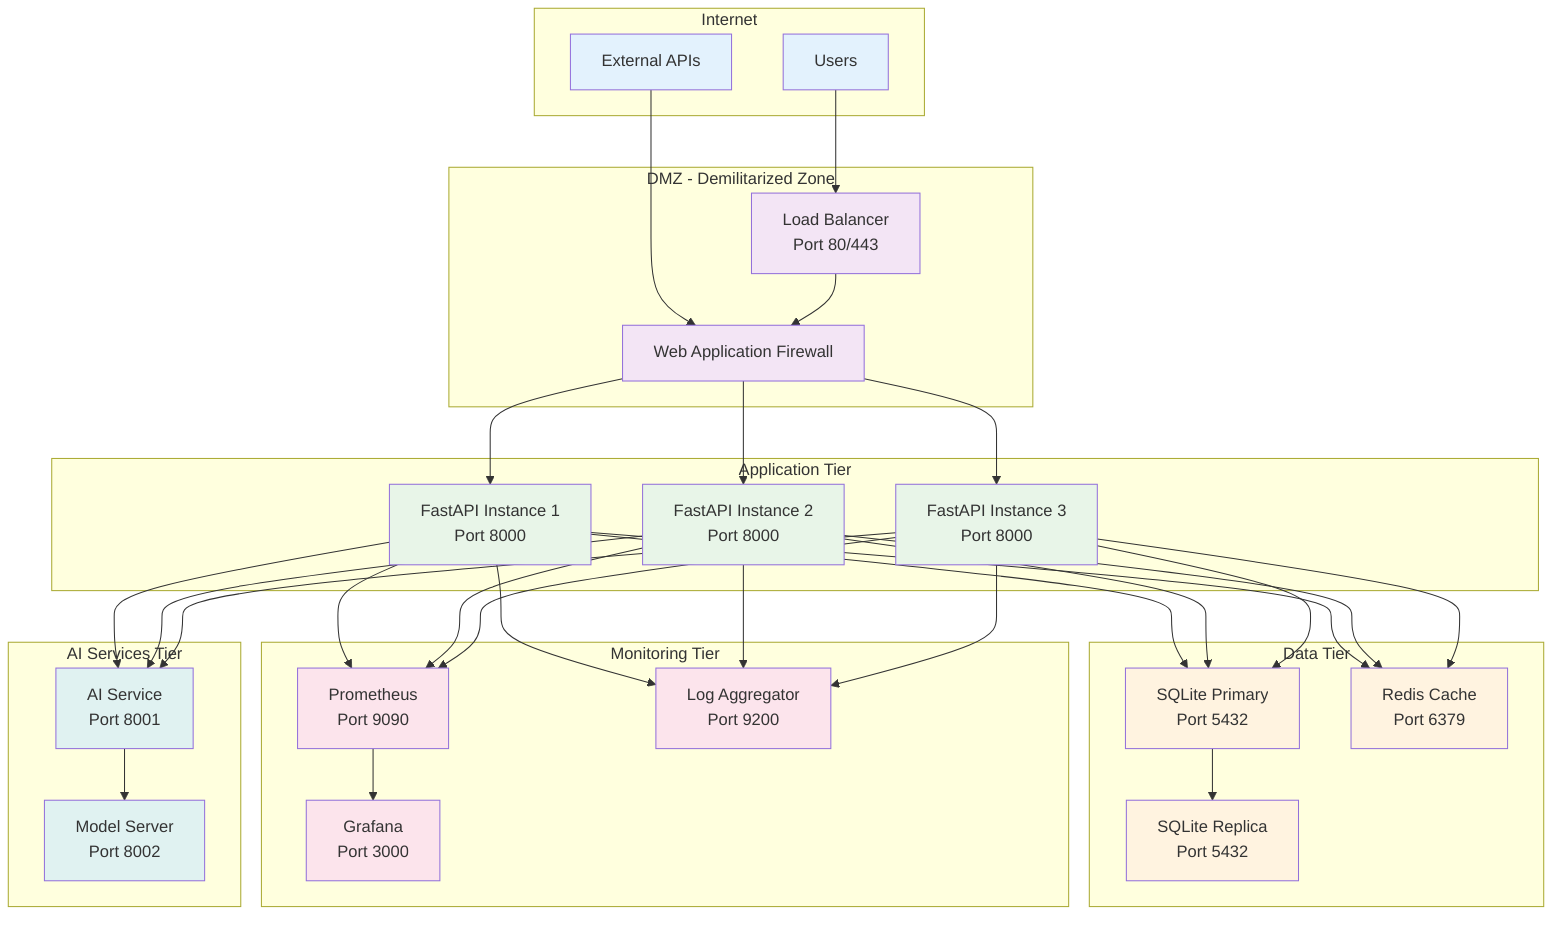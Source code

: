 graph TB
    %% Network Architecture
    subgraph "Internet"
        USERS[Users]
        EXTERNAL_API[External APIs]
    end
    
    subgraph "DMZ - Demilitarized Zone"
        LB[Load Balancer<br/>Port 80/443]
        WAF[Web Application Firewall]
    end
    
    subgraph "Application Tier"
        APP1[FastAPI Instance 1<br/>Port 8000]
        APP2[FastAPI Instance 2<br/>Port 8000]
        APP3[FastAPI Instance 3<br/>Port 8000]
    end
    
    subgraph "Data Tier"
        DB_PRIMARY[SQLite Primary<br/>Port 5432]
        DB_REPLICA[SQLite Replica<br/>Port 5432]
        REDIS[Redis Cache<br/>Port 6379]
    end
    
    subgraph "Monitoring Tier"
        PROMETHEUS[Prometheus<br/>Port 9090]
        GRAFANA[Grafana<br/>Port 3000]
        LOG_AGG[Log Aggregator<br/>Port 9200]
    end
    
    subgraph "AI Services Tier"
        AI_SERVICE[AI Service<br/>Port 8001]
        MODEL_SERVER[Model Server<br/>Port 8002]
    end
    
    %% Network Connections
    USERS --> LB
    EXTERNAL_API --> WAF
    
    LB --> WAF
    WAF --> APP1
    WAF --> APP2
    WAF --> APP3
    
    APP1 --> DB_PRIMARY
    APP2 --> DB_PRIMARY
    APP3 --> DB_PRIMARY
    
    APP1 --> REDIS
    APP2 --> REDIS
    APP3 --> REDIS
    
    APP1 --> AI_SERVICE
    APP2 --> AI_SERVICE
    APP3 --> AI_SERVICE
    
    AI_SERVICE --> MODEL_SERVER
    
    DB_PRIMARY --> DB_REPLICA
    
    APP1 --> PROMETHEUS
    APP2 --> PROMETHEUS
    APP3 --> PROMETHEUS
    
    PROMETHEUS --> GRAFANA
    
    APP1 --> LOG_AGG
    APP2 --> LOG_AGG
    APP3 --> LOG_AGG
    
    %% Styling
    classDef internet fill:#e3f2fd
    classDef dmz fill:#f3e5f5
    classDef app fill:#e8f5e8
    classDef data fill:#fff3e0
    classDef monitor fill:#fce4ec
    classDef ai fill:#e0f2f1
    
    class USERS,EXTERNAL_API internet
    class LB,WAF dmz
    class APP1,APP2,APP3 app
    class DB_PRIMARY,DB_REPLICA,REDIS data
    class PROMETHEUS,GRAFANA,LOG_AGG monitor
    class AI_SERVICE,MODEL_SERVER ai
